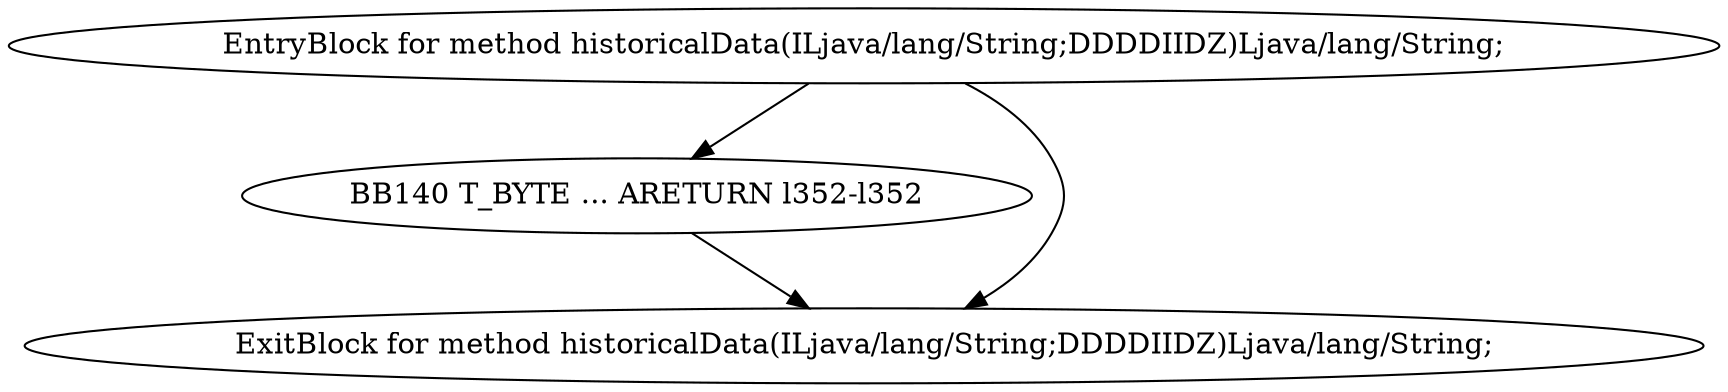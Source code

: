 digraph G {
  1 [ label="BB140 T_BYTE ... ARETURN l352-l352" ];
  2 [ label="EntryBlock for method historicalData(ILjava/lang/String;DDDDIIDZ)Ljava/lang/String;" ];
  3 [ label="ExitBlock for method historicalData(ILjava/lang/String;DDDDIIDZ)Ljava/lang/String;" ];
  2 -> 3 [ label="" ];
  2 -> 1 [ label="" ];
  1 -> 3 [ label="" ];
}
